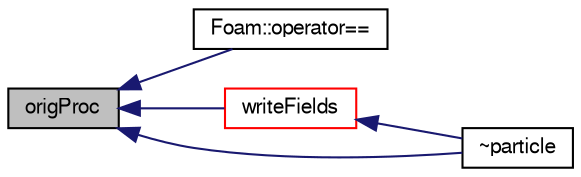digraph "origProc"
{
  bgcolor="transparent";
  edge [fontname="FreeSans",fontsize="10",labelfontname="FreeSans",labelfontsize="10"];
  node [fontname="FreeSans",fontsize="10",shape=record];
  rankdir="LR";
  Node4302 [label="origProc",height=0.2,width=0.4,color="black", fillcolor="grey75", style="filled", fontcolor="black"];
  Node4302 -> Node4303 [dir="back",color="midnightblue",fontsize="10",style="solid",fontname="FreeSans"];
  Node4303 [label="Foam::operator==",height=0.2,width=0.4,color="black",URL="$a21124.html#a8727489d70c9199c096b0312f57b3fc7"];
  Node4302 -> Node4304 [dir="back",color="midnightblue",fontsize="10",style="solid",fontname="FreeSans"];
  Node4304 [label="writeFields",height=0.2,width=0.4,color="red",URL="$a23586.html#a906eddb9c2a5710c531a5a57276cc18e",tooltip="Write the fields associated with the owner cloud. "];
  Node4304 -> Node4305 [dir="back",color="midnightblue",fontsize="10",style="solid",fontname="FreeSans"];
  Node4305 [label="~particle",height=0.2,width=0.4,color="black",URL="$a23586.html#a21cc76910d09c0550f6ce9f2ed3b2f52",tooltip="Destructor. "];
  Node4302 -> Node4305 [dir="back",color="midnightblue",fontsize="10",style="solid",fontname="FreeSans"];
}
